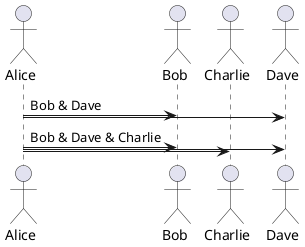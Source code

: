 {
  "sha1": "jiavew1osls44g94mlns9jkxr8s04yf",
  "insertion": {
    "when": "2024-06-03T18:59:31.936Z",
    "url": "https://forum.plantuml.net/2585/broadcast-or-a-multicast-message-in-a-sequence-diagram?show=13008#c13008",
    "user": "plantuml@gmail.com"
  }
}
@startuml
!pragma teoz true
actor Alice
actor Bob
actor Charlie
actor Dave
Alice -> Bob & Dave: Bob & Dave
Alice -> Bob & Dave & Charlie : Bob & Dave & Charlie
@enduml
